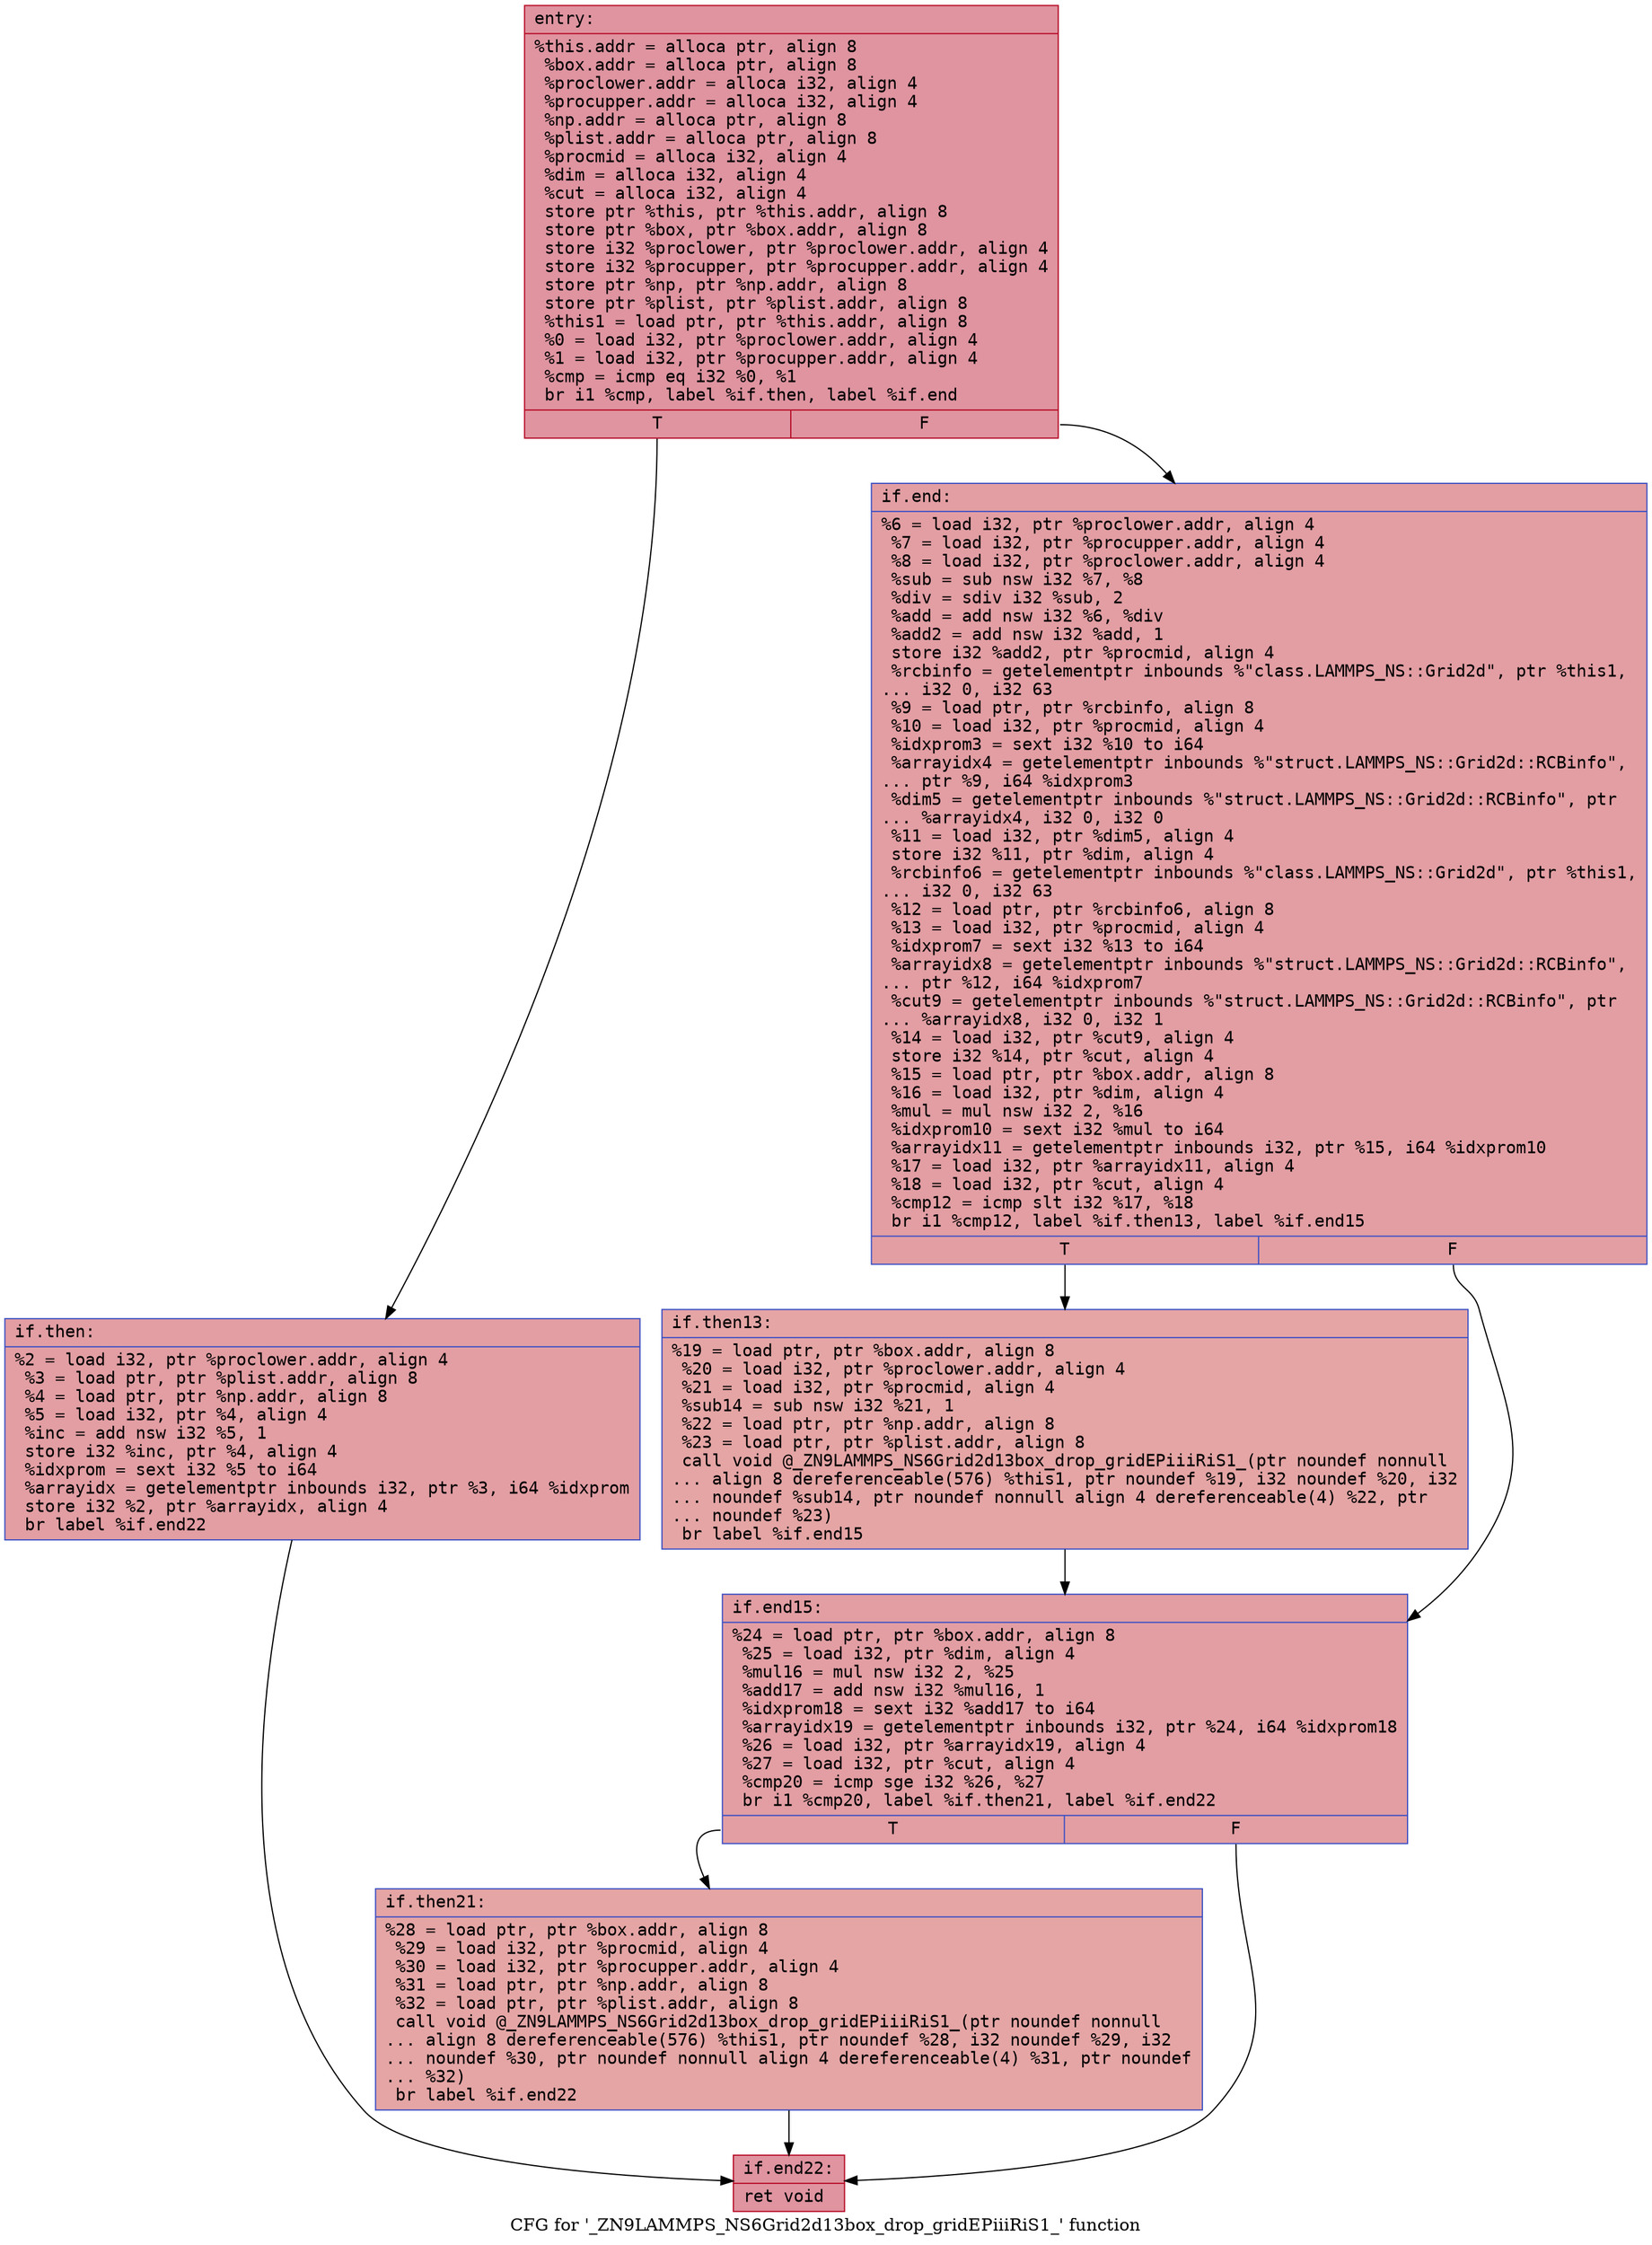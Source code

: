 digraph "CFG for '_ZN9LAMMPS_NS6Grid2d13box_drop_gridEPiiiRiS1_' function" {
	label="CFG for '_ZN9LAMMPS_NS6Grid2d13box_drop_gridEPiiiRiS1_' function";

	Node0x560f90f58610 [shape=record,color="#b70d28ff", style=filled, fillcolor="#b70d2870" fontname="Courier",label="{entry:\l|  %this.addr = alloca ptr, align 8\l  %box.addr = alloca ptr, align 8\l  %proclower.addr = alloca i32, align 4\l  %procupper.addr = alloca i32, align 4\l  %np.addr = alloca ptr, align 8\l  %plist.addr = alloca ptr, align 8\l  %procmid = alloca i32, align 4\l  %dim = alloca i32, align 4\l  %cut = alloca i32, align 4\l  store ptr %this, ptr %this.addr, align 8\l  store ptr %box, ptr %box.addr, align 8\l  store i32 %proclower, ptr %proclower.addr, align 4\l  store i32 %procupper, ptr %procupper.addr, align 4\l  store ptr %np, ptr %np.addr, align 8\l  store ptr %plist, ptr %plist.addr, align 8\l  %this1 = load ptr, ptr %this.addr, align 8\l  %0 = load i32, ptr %proclower.addr, align 4\l  %1 = load i32, ptr %procupper.addr, align 4\l  %cmp = icmp eq i32 %0, %1\l  br i1 %cmp, label %if.then, label %if.end\l|{<s0>T|<s1>F}}"];
	Node0x560f90f58610:s0 -> Node0x560f90f59750[tooltip="entry -> if.then\nProbability 50.00%" ];
	Node0x560f90f58610:s1 -> Node0x560f90f597c0[tooltip="entry -> if.end\nProbability 50.00%" ];
	Node0x560f90f59750 [shape=record,color="#3d50c3ff", style=filled, fillcolor="#be242e70" fontname="Courier",label="{if.then:\l|  %2 = load i32, ptr %proclower.addr, align 4\l  %3 = load ptr, ptr %plist.addr, align 8\l  %4 = load ptr, ptr %np.addr, align 8\l  %5 = load i32, ptr %4, align 4\l  %inc = add nsw i32 %5, 1\l  store i32 %inc, ptr %4, align 4\l  %idxprom = sext i32 %5 to i64\l  %arrayidx = getelementptr inbounds i32, ptr %3, i64 %idxprom\l  store i32 %2, ptr %arrayidx, align 4\l  br label %if.end22\l}"];
	Node0x560f90f59750 -> Node0x560f90f59e30[tooltip="if.then -> if.end22\nProbability 100.00%" ];
	Node0x560f90f597c0 [shape=record,color="#3d50c3ff", style=filled, fillcolor="#be242e70" fontname="Courier",label="{if.end:\l|  %6 = load i32, ptr %proclower.addr, align 4\l  %7 = load i32, ptr %procupper.addr, align 4\l  %8 = load i32, ptr %proclower.addr, align 4\l  %sub = sub nsw i32 %7, %8\l  %div = sdiv i32 %sub, 2\l  %add = add nsw i32 %6, %div\l  %add2 = add nsw i32 %add, 1\l  store i32 %add2, ptr %procmid, align 4\l  %rcbinfo = getelementptr inbounds %\"class.LAMMPS_NS::Grid2d\", ptr %this1,\l... i32 0, i32 63\l  %9 = load ptr, ptr %rcbinfo, align 8\l  %10 = load i32, ptr %procmid, align 4\l  %idxprom3 = sext i32 %10 to i64\l  %arrayidx4 = getelementptr inbounds %\"struct.LAMMPS_NS::Grid2d::RCBinfo\",\l... ptr %9, i64 %idxprom3\l  %dim5 = getelementptr inbounds %\"struct.LAMMPS_NS::Grid2d::RCBinfo\", ptr\l... %arrayidx4, i32 0, i32 0\l  %11 = load i32, ptr %dim5, align 4\l  store i32 %11, ptr %dim, align 4\l  %rcbinfo6 = getelementptr inbounds %\"class.LAMMPS_NS::Grid2d\", ptr %this1,\l... i32 0, i32 63\l  %12 = load ptr, ptr %rcbinfo6, align 8\l  %13 = load i32, ptr %procmid, align 4\l  %idxprom7 = sext i32 %13 to i64\l  %arrayidx8 = getelementptr inbounds %\"struct.LAMMPS_NS::Grid2d::RCBinfo\",\l... ptr %12, i64 %idxprom7\l  %cut9 = getelementptr inbounds %\"struct.LAMMPS_NS::Grid2d::RCBinfo\", ptr\l... %arrayidx8, i32 0, i32 1\l  %14 = load i32, ptr %cut9, align 4\l  store i32 %14, ptr %cut, align 4\l  %15 = load ptr, ptr %box.addr, align 8\l  %16 = load i32, ptr %dim, align 4\l  %mul = mul nsw i32 2, %16\l  %idxprom10 = sext i32 %mul to i64\l  %arrayidx11 = getelementptr inbounds i32, ptr %15, i64 %idxprom10\l  %17 = load i32, ptr %arrayidx11, align 4\l  %18 = load i32, ptr %cut, align 4\l  %cmp12 = icmp slt i32 %17, %18\l  br i1 %cmp12, label %if.then13, label %if.end15\l|{<s0>T|<s1>F}}"];
	Node0x560f90f597c0:s0 -> Node0x560f90f5b500[tooltip="if.end -> if.then13\nProbability 50.00%" ];
	Node0x560f90f597c0:s1 -> Node0x560f90f5b580[tooltip="if.end -> if.end15\nProbability 50.00%" ];
	Node0x560f90f5b500 [shape=record,color="#3d50c3ff", style=filled, fillcolor="#c5333470" fontname="Courier",label="{if.then13:\l|  %19 = load ptr, ptr %box.addr, align 8\l  %20 = load i32, ptr %proclower.addr, align 4\l  %21 = load i32, ptr %procmid, align 4\l  %sub14 = sub nsw i32 %21, 1\l  %22 = load ptr, ptr %np.addr, align 8\l  %23 = load ptr, ptr %plist.addr, align 8\l  call void @_ZN9LAMMPS_NS6Grid2d13box_drop_gridEPiiiRiS1_(ptr noundef nonnull\l... align 8 dereferenceable(576) %this1, ptr noundef %19, i32 noundef %20, i32\l... noundef %sub14, ptr noundef nonnull align 4 dereferenceable(4) %22, ptr\l... noundef %23)\l  br label %if.end15\l}"];
	Node0x560f90f5b500 -> Node0x560f90f5b580[tooltip="if.then13 -> if.end15\nProbability 100.00%" ];
	Node0x560f90f5b580 [shape=record,color="#3d50c3ff", style=filled, fillcolor="#be242e70" fontname="Courier",label="{if.end15:\l|  %24 = load ptr, ptr %box.addr, align 8\l  %25 = load i32, ptr %dim, align 4\l  %mul16 = mul nsw i32 2, %25\l  %add17 = add nsw i32 %mul16, 1\l  %idxprom18 = sext i32 %add17 to i64\l  %arrayidx19 = getelementptr inbounds i32, ptr %24, i64 %idxprom18\l  %26 = load i32, ptr %arrayidx19, align 4\l  %27 = load i32, ptr %cut, align 4\l  %cmp20 = icmp sge i32 %26, %27\l  br i1 %cmp20, label %if.then21, label %if.end22\l|{<s0>T|<s1>F}}"];
	Node0x560f90f5b580:s0 -> Node0x560f90f5c160[tooltip="if.end15 -> if.then21\nProbability 50.00%" ];
	Node0x560f90f5b580:s1 -> Node0x560f90f59e30[tooltip="if.end15 -> if.end22\nProbability 50.00%" ];
	Node0x560f90f5c160 [shape=record,color="#3d50c3ff", style=filled, fillcolor="#c5333470" fontname="Courier",label="{if.then21:\l|  %28 = load ptr, ptr %box.addr, align 8\l  %29 = load i32, ptr %procmid, align 4\l  %30 = load i32, ptr %procupper.addr, align 4\l  %31 = load ptr, ptr %np.addr, align 8\l  %32 = load ptr, ptr %plist.addr, align 8\l  call void @_ZN9LAMMPS_NS6Grid2d13box_drop_gridEPiiiRiS1_(ptr noundef nonnull\l... align 8 dereferenceable(576) %this1, ptr noundef %28, i32 noundef %29, i32\l... noundef %30, ptr noundef nonnull align 4 dereferenceable(4) %31, ptr noundef\l... %32)\l  br label %if.end22\l}"];
	Node0x560f90f5c160 -> Node0x560f90f59e30[tooltip="if.then21 -> if.end22\nProbability 100.00%" ];
	Node0x560f90f59e30 [shape=record,color="#b70d28ff", style=filled, fillcolor="#b70d2870" fontname="Courier",label="{if.end22:\l|  ret void\l}"];
}
